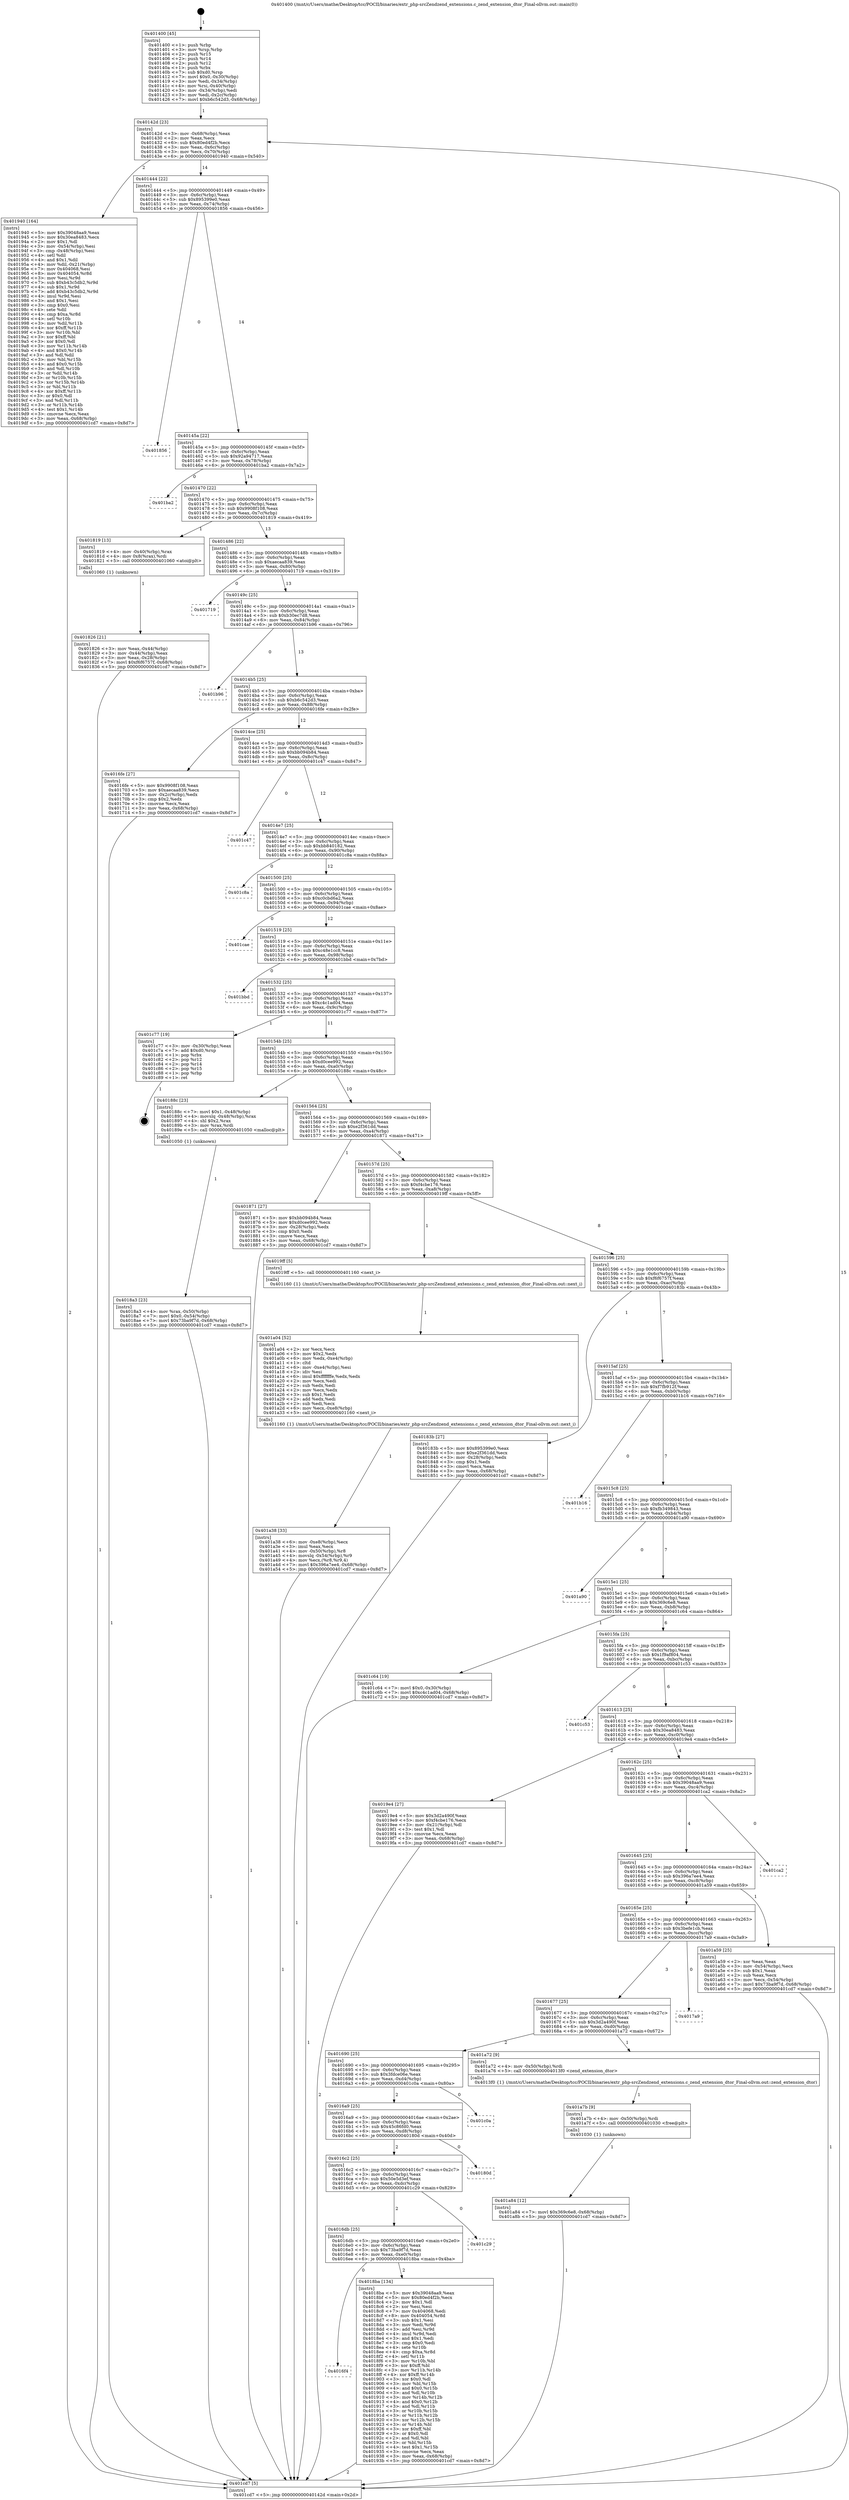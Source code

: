 digraph "0x401400" {
  label = "0x401400 (/mnt/c/Users/mathe/Desktop/tcc/POCII/binaries/extr_php-srcZendzend_extensions.c_zend_extension_dtor_Final-ollvm.out::main(0))"
  labelloc = "t"
  node[shape=record]

  Entry [label="",width=0.3,height=0.3,shape=circle,fillcolor=black,style=filled]
  "0x40142d" [label="{
     0x40142d [23]\l
     | [instrs]\l
     &nbsp;&nbsp;0x40142d \<+3\>: mov -0x68(%rbp),%eax\l
     &nbsp;&nbsp;0x401430 \<+2\>: mov %eax,%ecx\l
     &nbsp;&nbsp;0x401432 \<+6\>: sub $0x80ed4f2b,%ecx\l
     &nbsp;&nbsp;0x401438 \<+3\>: mov %eax,-0x6c(%rbp)\l
     &nbsp;&nbsp;0x40143b \<+3\>: mov %ecx,-0x70(%rbp)\l
     &nbsp;&nbsp;0x40143e \<+6\>: je 0000000000401940 \<main+0x540\>\l
  }"]
  "0x401940" [label="{
     0x401940 [164]\l
     | [instrs]\l
     &nbsp;&nbsp;0x401940 \<+5\>: mov $0x39048aa9,%eax\l
     &nbsp;&nbsp;0x401945 \<+5\>: mov $0x30ea8483,%ecx\l
     &nbsp;&nbsp;0x40194a \<+2\>: mov $0x1,%dl\l
     &nbsp;&nbsp;0x40194c \<+3\>: mov -0x54(%rbp),%esi\l
     &nbsp;&nbsp;0x40194f \<+3\>: cmp -0x48(%rbp),%esi\l
     &nbsp;&nbsp;0x401952 \<+4\>: setl %dil\l
     &nbsp;&nbsp;0x401956 \<+4\>: and $0x1,%dil\l
     &nbsp;&nbsp;0x40195a \<+4\>: mov %dil,-0x21(%rbp)\l
     &nbsp;&nbsp;0x40195e \<+7\>: mov 0x404068,%esi\l
     &nbsp;&nbsp;0x401965 \<+8\>: mov 0x404054,%r8d\l
     &nbsp;&nbsp;0x40196d \<+3\>: mov %esi,%r9d\l
     &nbsp;&nbsp;0x401970 \<+7\>: sub $0xb43c5db2,%r9d\l
     &nbsp;&nbsp;0x401977 \<+4\>: sub $0x1,%r9d\l
     &nbsp;&nbsp;0x40197b \<+7\>: add $0xb43c5db2,%r9d\l
     &nbsp;&nbsp;0x401982 \<+4\>: imul %r9d,%esi\l
     &nbsp;&nbsp;0x401986 \<+3\>: and $0x1,%esi\l
     &nbsp;&nbsp;0x401989 \<+3\>: cmp $0x0,%esi\l
     &nbsp;&nbsp;0x40198c \<+4\>: sete %dil\l
     &nbsp;&nbsp;0x401990 \<+4\>: cmp $0xa,%r8d\l
     &nbsp;&nbsp;0x401994 \<+4\>: setl %r10b\l
     &nbsp;&nbsp;0x401998 \<+3\>: mov %dil,%r11b\l
     &nbsp;&nbsp;0x40199b \<+4\>: xor $0xff,%r11b\l
     &nbsp;&nbsp;0x40199f \<+3\>: mov %r10b,%bl\l
     &nbsp;&nbsp;0x4019a2 \<+3\>: xor $0xff,%bl\l
     &nbsp;&nbsp;0x4019a5 \<+3\>: xor $0x0,%dl\l
     &nbsp;&nbsp;0x4019a8 \<+3\>: mov %r11b,%r14b\l
     &nbsp;&nbsp;0x4019ab \<+4\>: and $0x0,%r14b\l
     &nbsp;&nbsp;0x4019af \<+3\>: and %dl,%dil\l
     &nbsp;&nbsp;0x4019b2 \<+3\>: mov %bl,%r15b\l
     &nbsp;&nbsp;0x4019b5 \<+4\>: and $0x0,%r15b\l
     &nbsp;&nbsp;0x4019b9 \<+3\>: and %dl,%r10b\l
     &nbsp;&nbsp;0x4019bc \<+3\>: or %dil,%r14b\l
     &nbsp;&nbsp;0x4019bf \<+3\>: or %r10b,%r15b\l
     &nbsp;&nbsp;0x4019c2 \<+3\>: xor %r15b,%r14b\l
     &nbsp;&nbsp;0x4019c5 \<+3\>: or %bl,%r11b\l
     &nbsp;&nbsp;0x4019c8 \<+4\>: xor $0xff,%r11b\l
     &nbsp;&nbsp;0x4019cc \<+3\>: or $0x0,%dl\l
     &nbsp;&nbsp;0x4019cf \<+3\>: and %dl,%r11b\l
     &nbsp;&nbsp;0x4019d2 \<+3\>: or %r11b,%r14b\l
     &nbsp;&nbsp;0x4019d5 \<+4\>: test $0x1,%r14b\l
     &nbsp;&nbsp;0x4019d9 \<+3\>: cmovne %ecx,%eax\l
     &nbsp;&nbsp;0x4019dc \<+3\>: mov %eax,-0x68(%rbp)\l
     &nbsp;&nbsp;0x4019df \<+5\>: jmp 0000000000401cd7 \<main+0x8d7\>\l
  }"]
  "0x401444" [label="{
     0x401444 [22]\l
     | [instrs]\l
     &nbsp;&nbsp;0x401444 \<+5\>: jmp 0000000000401449 \<main+0x49\>\l
     &nbsp;&nbsp;0x401449 \<+3\>: mov -0x6c(%rbp),%eax\l
     &nbsp;&nbsp;0x40144c \<+5\>: sub $0x895399e0,%eax\l
     &nbsp;&nbsp;0x401451 \<+3\>: mov %eax,-0x74(%rbp)\l
     &nbsp;&nbsp;0x401454 \<+6\>: je 0000000000401856 \<main+0x456\>\l
  }"]
  Exit [label="",width=0.3,height=0.3,shape=circle,fillcolor=black,style=filled,peripheries=2]
  "0x401856" [label="{
     0x401856\l
  }", style=dashed]
  "0x40145a" [label="{
     0x40145a [22]\l
     | [instrs]\l
     &nbsp;&nbsp;0x40145a \<+5\>: jmp 000000000040145f \<main+0x5f\>\l
     &nbsp;&nbsp;0x40145f \<+3\>: mov -0x6c(%rbp),%eax\l
     &nbsp;&nbsp;0x401462 \<+5\>: sub $0x92a94717,%eax\l
     &nbsp;&nbsp;0x401467 \<+3\>: mov %eax,-0x78(%rbp)\l
     &nbsp;&nbsp;0x40146a \<+6\>: je 0000000000401ba2 \<main+0x7a2\>\l
  }"]
  "0x401a84" [label="{
     0x401a84 [12]\l
     | [instrs]\l
     &nbsp;&nbsp;0x401a84 \<+7\>: movl $0x369c6e8,-0x68(%rbp)\l
     &nbsp;&nbsp;0x401a8b \<+5\>: jmp 0000000000401cd7 \<main+0x8d7\>\l
  }"]
  "0x401ba2" [label="{
     0x401ba2\l
  }", style=dashed]
  "0x401470" [label="{
     0x401470 [22]\l
     | [instrs]\l
     &nbsp;&nbsp;0x401470 \<+5\>: jmp 0000000000401475 \<main+0x75\>\l
     &nbsp;&nbsp;0x401475 \<+3\>: mov -0x6c(%rbp),%eax\l
     &nbsp;&nbsp;0x401478 \<+5\>: sub $0x9908f108,%eax\l
     &nbsp;&nbsp;0x40147d \<+3\>: mov %eax,-0x7c(%rbp)\l
     &nbsp;&nbsp;0x401480 \<+6\>: je 0000000000401819 \<main+0x419\>\l
  }"]
  "0x401a7b" [label="{
     0x401a7b [9]\l
     | [instrs]\l
     &nbsp;&nbsp;0x401a7b \<+4\>: mov -0x50(%rbp),%rdi\l
     &nbsp;&nbsp;0x401a7f \<+5\>: call 0000000000401030 \<free@plt\>\l
     | [calls]\l
     &nbsp;&nbsp;0x401030 \{1\} (unknown)\l
  }"]
  "0x401819" [label="{
     0x401819 [13]\l
     | [instrs]\l
     &nbsp;&nbsp;0x401819 \<+4\>: mov -0x40(%rbp),%rax\l
     &nbsp;&nbsp;0x40181d \<+4\>: mov 0x8(%rax),%rdi\l
     &nbsp;&nbsp;0x401821 \<+5\>: call 0000000000401060 \<atoi@plt\>\l
     | [calls]\l
     &nbsp;&nbsp;0x401060 \{1\} (unknown)\l
  }"]
  "0x401486" [label="{
     0x401486 [22]\l
     | [instrs]\l
     &nbsp;&nbsp;0x401486 \<+5\>: jmp 000000000040148b \<main+0x8b\>\l
     &nbsp;&nbsp;0x40148b \<+3\>: mov -0x6c(%rbp),%eax\l
     &nbsp;&nbsp;0x40148e \<+5\>: sub $0xaecaa839,%eax\l
     &nbsp;&nbsp;0x401493 \<+3\>: mov %eax,-0x80(%rbp)\l
     &nbsp;&nbsp;0x401496 \<+6\>: je 0000000000401719 \<main+0x319\>\l
  }"]
  "0x401a38" [label="{
     0x401a38 [33]\l
     | [instrs]\l
     &nbsp;&nbsp;0x401a38 \<+6\>: mov -0xe8(%rbp),%ecx\l
     &nbsp;&nbsp;0x401a3e \<+3\>: imul %eax,%ecx\l
     &nbsp;&nbsp;0x401a41 \<+4\>: mov -0x50(%rbp),%r8\l
     &nbsp;&nbsp;0x401a45 \<+4\>: movslq -0x54(%rbp),%r9\l
     &nbsp;&nbsp;0x401a49 \<+4\>: mov %ecx,(%r8,%r9,4)\l
     &nbsp;&nbsp;0x401a4d \<+7\>: movl $0x396a7ee4,-0x68(%rbp)\l
     &nbsp;&nbsp;0x401a54 \<+5\>: jmp 0000000000401cd7 \<main+0x8d7\>\l
  }"]
  "0x401719" [label="{
     0x401719\l
  }", style=dashed]
  "0x40149c" [label="{
     0x40149c [25]\l
     | [instrs]\l
     &nbsp;&nbsp;0x40149c \<+5\>: jmp 00000000004014a1 \<main+0xa1\>\l
     &nbsp;&nbsp;0x4014a1 \<+3\>: mov -0x6c(%rbp),%eax\l
     &nbsp;&nbsp;0x4014a4 \<+5\>: sub $0xb30ec7d8,%eax\l
     &nbsp;&nbsp;0x4014a9 \<+6\>: mov %eax,-0x84(%rbp)\l
     &nbsp;&nbsp;0x4014af \<+6\>: je 0000000000401b96 \<main+0x796\>\l
  }"]
  "0x401a04" [label="{
     0x401a04 [52]\l
     | [instrs]\l
     &nbsp;&nbsp;0x401a04 \<+2\>: xor %ecx,%ecx\l
     &nbsp;&nbsp;0x401a06 \<+5\>: mov $0x2,%edx\l
     &nbsp;&nbsp;0x401a0b \<+6\>: mov %edx,-0xe4(%rbp)\l
     &nbsp;&nbsp;0x401a11 \<+1\>: cltd\l
     &nbsp;&nbsp;0x401a12 \<+6\>: mov -0xe4(%rbp),%esi\l
     &nbsp;&nbsp;0x401a18 \<+2\>: idiv %esi\l
     &nbsp;&nbsp;0x401a1a \<+6\>: imul $0xfffffffe,%edx,%edx\l
     &nbsp;&nbsp;0x401a20 \<+2\>: mov %ecx,%edi\l
     &nbsp;&nbsp;0x401a22 \<+2\>: sub %edx,%edi\l
     &nbsp;&nbsp;0x401a24 \<+2\>: mov %ecx,%edx\l
     &nbsp;&nbsp;0x401a26 \<+3\>: sub $0x1,%edx\l
     &nbsp;&nbsp;0x401a29 \<+2\>: add %edx,%edi\l
     &nbsp;&nbsp;0x401a2b \<+2\>: sub %edi,%ecx\l
     &nbsp;&nbsp;0x401a2d \<+6\>: mov %ecx,-0xe8(%rbp)\l
     &nbsp;&nbsp;0x401a33 \<+5\>: call 0000000000401160 \<next_i\>\l
     | [calls]\l
     &nbsp;&nbsp;0x401160 \{1\} (/mnt/c/Users/mathe/Desktop/tcc/POCII/binaries/extr_php-srcZendzend_extensions.c_zend_extension_dtor_Final-ollvm.out::next_i)\l
  }"]
  "0x401b96" [label="{
     0x401b96\l
  }", style=dashed]
  "0x4014b5" [label="{
     0x4014b5 [25]\l
     | [instrs]\l
     &nbsp;&nbsp;0x4014b5 \<+5\>: jmp 00000000004014ba \<main+0xba\>\l
     &nbsp;&nbsp;0x4014ba \<+3\>: mov -0x6c(%rbp),%eax\l
     &nbsp;&nbsp;0x4014bd \<+5\>: sub $0xb6c542d3,%eax\l
     &nbsp;&nbsp;0x4014c2 \<+6\>: mov %eax,-0x88(%rbp)\l
     &nbsp;&nbsp;0x4014c8 \<+6\>: je 00000000004016fe \<main+0x2fe\>\l
  }"]
  "0x4016f4" [label="{
     0x4016f4\l
  }", style=dashed]
  "0x4016fe" [label="{
     0x4016fe [27]\l
     | [instrs]\l
     &nbsp;&nbsp;0x4016fe \<+5\>: mov $0x9908f108,%eax\l
     &nbsp;&nbsp;0x401703 \<+5\>: mov $0xaecaa839,%ecx\l
     &nbsp;&nbsp;0x401708 \<+3\>: mov -0x2c(%rbp),%edx\l
     &nbsp;&nbsp;0x40170b \<+3\>: cmp $0x2,%edx\l
     &nbsp;&nbsp;0x40170e \<+3\>: cmovne %ecx,%eax\l
     &nbsp;&nbsp;0x401711 \<+3\>: mov %eax,-0x68(%rbp)\l
     &nbsp;&nbsp;0x401714 \<+5\>: jmp 0000000000401cd7 \<main+0x8d7\>\l
  }"]
  "0x4014ce" [label="{
     0x4014ce [25]\l
     | [instrs]\l
     &nbsp;&nbsp;0x4014ce \<+5\>: jmp 00000000004014d3 \<main+0xd3\>\l
     &nbsp;&nbsp;0x4014d3 \<+3\>: mov -0x6c(%rbp),%eax\l
     &nbsp;&nbsp;0x4014d6 \<+5\>: sub $0xbb094b84,%eax\l
     &nbsp;&nbsp;0x4014db \<+6\>: mov %eax,-0x8c(%rbp)\l
     &nbsp;&nbsp;0x4014e1 \<+6\>: je 0000000000401c47 \<main+0x847\>\l
  }"]
  "0x401cd7" [label="{
     0x401cd7 [5]\l
     | [instrs]\l
     &nbsp;&nbsp;0x401cd7 \<+5\>: jmp 000000000040142d \<main+0x2d\>\l
  }"]
  "0x401400" [label="{
     0x401400 [45]\l
     | [instrs]\l
     &nbsp;&nbsp;0x401400 \<+1\>: push %rbp\l
     &nbsp;&nbsp;0x401401 \<+3\>: mov %rsp,%rbp\l
     &nbsp;&nbsp;0x401404 \<+2\>: push %r15\l
     &nbsp;&nbsp;0x401406 \<+2\>: push %r14\l
     &nbsp;&nbsp;0x401408 \<+2\>: push %r12\l
     &nbsp;&nbsp;0x40140a \<+1\>: push %rbx\l
     &nbsp;&nbsp;0x40140b \<+7\>: sub $0xd0,%rsp\l
     &nbsp;&nbsp;0x401412 \<+7\>: movl $0x0,-0x30(%rbp)\l
     &nbsp;&nbsp;0x401419 \<+3\>: mov %edi,-0x34(%rbp)\l
     &nbsp;&nbsp;0x40141c \<+4\>: mov %rsi,-0x40(%rbp)\l
     &nbsp;&nbsp;0x401420 \<+3\>: mov -0x34(%rbp),%edi\l
     &nbsp;&nbsp;0x401423 \<+3\>: mov %edi,-0x2c(%rbp)\l
     &nbsp;&nbsp;0x401426 \<+7\>: movl $0xb6c542d3,-0x68(%rbp)\l
  }"]
  "0x401826" [label="{
     0x401826 [21]\l
     | [instrs]\l
     &nbsp;&nbsp;0x401826 \<+3\>: mov %eax,-0x44(%rbp)\l
     &nbsp;&nbsp;0x401829 \<+3\>: mov -0x44(%rbp),%eax\l
     &nbsp;&nbsp;0x40182c \<+3\>: mov %eax,-0x28(%rbp)\l
     &nbsp;&nbsp;0x40182f \<+7\>: movl $0xf6f6757f,-0x68(%rbp)\l
     &nbsp;&nbsp;0x401836 \<+5\>: jmp 0000000000401cd7 \<main+0x8d7\>\l
  }"]
  "0x4018ba" [label="{
     0x4018ba [134]\l
     | [instrs]\l
     &nbsp;&nbsp;0x4018ba \<+5\>: mov $0x39048aa9,%eax\l
     &nbsp;&nbsp;0x4018bf \<+5\>: mov $0x80ed4f2b,%ecx\l
     &nbsp;&nbsp;0x4018c4 \<+2\>: mov $0x1,%dl\l
     &nbsp;&nbsp;0x4018c6 \<+2\>: xor %esi,%esi\l
     &nbsp;&nbsp;0x4018c8 \<+7\>: mov 0x404068,%edi\l
     &nbsp;&nbsp;0x4018cf \<+8\>: mov 0x404054,%r8d\l
     &nbsp;&nbsp;0x4018d7 \<+3\>: sub $0x1,%esi\l
     &nbsp;&nbsp;0x4018da \<+3\>: mov %edi,%r9d\l
     &nbsp;&nbsp;0x4018dd \<+3\>: add %esi,%r9d\l
     &nbsp;&nbsp;0x4018e0 \<+4\>: imul %r9d,%edi\l
     &nbsp;&nbsp;0x4018e4 \<+3\>: and $0x1,%edi\l
     &nbsp;&nbsp;0x4018e7 \<+3\>: cmp $0x0,%edi\l
     &nbsp;&nbsp;0x4018ea \<+4\>: sete %r10b\l
     &nbsp;&nbsp;0x4018ee \<+4\>: cmp $0xa,%r8d\l
     &nbsp;&nbsp;0x4018f2 \<+4\>: setl %r11b\l
     &nbsp;&nbsp;0x4018f6 \<+3\>: mov %r10b,%bl\l
     &nbsp;&nbsp;0x4018f9 \<+3\>: xor $0xff,%bl\l
     &nbsp;&nbsp;0x4018fc \<+3\>: mov %r11b,%r14b\l
     &nbsp;&nbsp;0x4018ff \<+4\>: xor $0xff,%r14b\l
     &nbsp;&nbsp;0x401903 \<+3\>: xor $0x0,%dl\l
     &nbsp;&nbsp;0x401906 \<+3\>: mov %bl,%r15b\l
     &nbsp;&nbsp;0x401909 \<+4\>: and $0x0,%r15b\l
     &nbsp;&nbsp;0x40190d \<+3\>: and %dl,%r10b\l
     &nbsp;&nbsp;0x401910 \<+3\>: mov %r14b,%r12b\l
     &nbsp;&nbsp;0x401913 \<+4\>: and $0x0,%r12b\l
     &nbsp;&nbsp;0x401917 \<+3\>: and %dl,%r11b\l
     &nbsp;&nbsp;0x40191a \<+3\>: or %r10b,%r15b\l
     &nbsp;&nbsp;0x40191d \<+3\>: or %r11b,%r12b\l
     &nbsp;&nbsp;0x401920 \<+3\>: xor %r12b,%r15b\l
     &nbsp;&nbsp;0x401923 \<+3\>: or %r14b,%bl\l
     &nbsp;&nbsp;0x401926 \<+3\>: xor $0xff,%bl\l
     &nbsp;&nbsp;0x401929 \<+3\>: or $0x0,%dl\l
     &nbsp;&nbsp;0x40192c \<+2\>: and %dl,%bl\l
     &nbsp;&nbsp;0x40192e \<+3\>: or %bl,%r15b\l
     &nbsp;&nbsp;0x401931 \<+4\>: test $0x1,%r15b\l
     &nbsp;&nbsp;0x401935 \<+3\>: cmovne %ecx,%eax\l
     &nbsp;&nbsp;0x401938 \<+3\>: mov %eax,-0x68(%rbp)\l
     &nbsp;&nbsp;0x40193b \<+5\>: jmp 0000000000401cd7 \<main+0x8d7\>\l
  }"]
  "0x401c47" [label="{
     0x401c47\l
  }", style=dashed]
  "0x4014e7" [label="{
     0x4014e7 [25]\l
     | [instrs]\l
     &nbsp;&nbsp;0x4014e7 \<+5\>: jmp 00000000004014ec \<main+0xec\>\l
     &nbsp;&nbsp;0x4014ec \<+3\>: mov -0x6c(%rbp),%eax\l
     &nbsp;&nbsp;0x4014ef \<+5\>: sub $0xbb840182,%eax\l
     &nbsp;&nbsp;0x4014f4 \<+6\>: mov %eax,-0x90(%rbp)\l
     &nbsp;&nbsp;0x4014fa \<+6\>: je 0000000000401c8a \<main+0x88a\>\l
  }"]
  "0x4016db" [label="{
     0x4016db [25]\l
     | [instrs]\l
     &nbsp;&nbsp;0x4016db \<+5\>: jmp 00000000004016e0 \<main+0x2e0\>\l
     &nbsp;&nbsp;0x4016e0 \<+3\>: mov -0x6c(%rbp),%eax\l
     &nbsp;&nbsp;0x4016e3 \<+5\>: sub $0x73ba9f7d,%eax\l
     &nbsp;&nbsp;0x4016e8 \<+6\>: mov %eax,-0xe0(%rbp)\l
     &nbsp;&nbsp;0x4016ee \<+6\>: je 00000000004018ba \<main+0x4ba\>\l
  }"]
  "0x401c8a" [label="{
     0x401c8a\l
  }", style=dashed]
  "0x401500" [label="{
     0x401500 [25]\l
     | [instrs]\l
     &nbsp;&nbsp;0x401500 \<+5\>: jmp 0000000000401505 \<main+0x105\>\l
     &nbsp;&nbsp;0x401505 \<+3\>: mov -0x6c(%rbp),%eax\l
     &nbsp;&nbsp;0x401508 \<+5\>: sub $0xc0cbd6a2,%eax\l
     &nbsp;&nbsp;0x40150d \<+6\>: mov %eax,-0x94(%rbp)\l
     &nbsp;&nbsp;0x401513 \<+6\>: je 0000000000401cae \<main+0x8ae\>\l
  }"]
  "0x401c29" [label="{
     0x401c29\l
  }", style=dashed]
  "0x401cae" [label="{
     0x401cae\l
  }", style=dashed]
  "0x401519" [label="{
     0x401519 [25]\l
     | [instrs]\l
     &nbsp;&nbsp;0x401519 \<+5\>: jmp 000000000040151e \<main+0x11e\>\l
     &nbsp;&nbsp;0x40151e \<+3\>: mov -0x6c(%rbp),%eax\l
     &nbsp;&nbsp;0x401521 \<+5\>: sub $0xc48e1cc8,%eax\l
     &nbsp;&nbsp;0x401526 \<+6\>: mov %eax,-0x98(%rbp)\l
     &nbsp;&nbsp;0x40152c \<+6\>: je 0000000000401bbd \<main+0x7bd\>\l
  }"]
  "0x4016c2" [label="{
     0x4016c2 [25]\l
     | [instrs]\l
     &nbsp;&nbsp;0x4016c2 \<+5\>: jmp 00000000004016c7 \<main+0x2c7\>\l
     &nbsp;&nbsp;0x4016c7 \<+3\>: mov -0x6c(%rbp),%eax\l
     &nbsp;&nbsp;0x4016ca \<+5\>: sub $0x50e5d3ef,%eax\l
     &nbsp;&nbsp;0x4016cf \<+6\>: mov %eax,-0xdc(%rbp)\l
     &nbsp;&nbsp;0x4016d5 \<+6\>: je 0000000000401c29 \<main+0x829\>\l
  }"]
  "0x401bbd" [label="{
     0x401bbd\l
  }", style=dashed]
  "0x401532" [label="{
     0x401532 [25]\l
     | [instrs]\l
     &nbsp;&nbsp;0x401532 \<+5\>: jmp 0000000000401537 \<main+0x137\>\l
     &nbsp;&nbsp;0x401537 \<+3\>: mov -0x6c(%rbp),%eax\l
     &nbsp;&nbsp;0x40153a \<+5\>: sub $0xc4c1ad04,%eax\l
     &nbsp;&nbsp;0x40153f \<+6\>: mov %eax,-0x9c(%rbp)\l
     &nbsp;&nbsp;0x401545 \<+6\>: je 0000000000401c77 \<main+0x877\>\l
  }"]
  "0x40180d" [label="{
     0x40180d\l
  }", style=dashed]
  "0x401c77" [label="{
     0x401c77 [19]\l
     | [instrs]\l
     &nbsp;&nbsp;0x401c77 \<+3\>: mov -0x30(%rbp),%eax\l
     &nbsp;&nbsp;0x401c7a \<+7\>: add $0xd0,%rsp\l
     &nbsp;&nbsp;0x401c81 \<+1\>: pop %rbx\l
     &nbsp;&nbsp;0x401c82 \<+2\>: pop %r12\l
     &nbsp;&nbsp;0x401c84 \<+2\>: pop %r14\l
     &nbsp;&nbsp;0x401c86 \<+2\>: pop %r15\l
     &nbsp;&nbsp;0x401c88 \<+1\>: pop %rbp\l
     &nbsp;&nbsp;0x401c89 \<+1\>: ret\l
  }"]
  "0x40154b" [label="{
     0x40154b [25]\l
     | [instrs]\l
     &nbsp;&nbsp;0x40154b \<+5\>: jmp 0000000000401550 \<main+0x150\>\l
     &nbsp;&nbsp;0x401550 \<+3\>: mov -0x6c(%rbp),%eax\l
     &nbsp;&nbsp;0x401553 \<+5\>: sub $0xd0cee992,%eax\l
     &nbsp;&nbsp;0x401558 \<+6\>: mov %eax,-0xa0(%rbp)\l
     &nbsp;&nbsp;0x40155e \<+6\>: je 000000000040188c \<main+0x48c\>\l
  }"]
  "0x4016a9" [label="{
     0x4016a9 [25]\l
     | [instrs]\l
     &nbsp;&nbsp;0x4016a9 \<+5\>: jmp 00000000004016ae \<main+0x2ae\>\l
     &nbsp;&nbsp;0x4016ae \<+3\>: mov -0x6c(%rbp),%eax\l
     &nbsp;&nbsp;0x4016b1 \<+5\>: sub $0x45c86fd0,%eax\l
     &nbsp;&nbsp;0x4016b6 \<+6\>: mov %eax,-0xd8(%rbp)\l
     &nbsp;&nbsp;0x4016bc \<+6\>: je 000000000040180d \<main+0x40d\>\l
  }"]
  "0x40188c" [label="{
     0x40188c [23]\l
     | [instrs]\l
     &nbsp;&nbsp;0x40188c \<+7\>: movl $0x1,-0x48(%rbp)\l
     &nbsp;&nbsp;0x401893 \<+4\>: movslq -0x48(%rbp),%rax\l
     &nbsp;&nbsp;0x401897 \<+4\>: shl $0x2,%rax\l
     &nbsp;&nbsp;0x40189b \<+3\>: mov %rax,%rdi\l
     &nbsp;&nbsp;0x40189e \<+5\>: call 0000000000401050 \<malloc@plt\>\l
     | [calls]\l
     &nbsp;&nbsp;0x401050 \{1\} (unknown)\l
  }"]
  "0x401564" [label="{
     0x401564 [25]\l
     | [instrs]\l
     &nbsp;&nbsp;0x401564 \<+5\>: jmp 0000000000401569 \<main+0x169\>\l
     &nbsp;&nbsp;0x401569 \<+3\>: mov -0x6c(%rbp),%eax\l
     &nbsp;&nbsp;0x40156c \<+5\>: sub $0xe2f361dd,%eax\l
     &nbsp;&nbsp;0x401571 \<+6\>: mov %eax,-0xa4(%rbp)\l
     &nbsp;&nbsp;0x401577 \<+6\>: je 0000000000401871 \<main+0x471\>\l
  }"]
  "0x401c0a" [label="{
     0x401c0a\l
  }", style=dashed]
  "0x401871" [label="{
     0x401871 [27]\l
     | [instrs]\l
     &nbsp;&nbsp;0x401871 \<+5\>: mov $0xbb094b84,%eax\l
     &nbsp;&nbsp;0x401876 \<+5\>: mov $0xd0cee992,%ecx\l
     &nbsp;&nbsp;0x40187b \<+3\>: mov -0x28(%rbp),%edx\l
     &nbsp;&nbsp;0x40187e \<+3\>: cmp $0x0,%edx\l
     &nbsp;&nbsp;0x401881 \<+3\>: cmove %ecx,%eax\l
     &nbsp;&nbsp;0x401884 \<+3\>: mov %eax,-0x68(%rbp)\l
     &nbsp;&nbsp;0x401887 \<+5\>: jmp 0000000000401cd7 \<main+0x8d7\>\l
  }"]
  "0x40157d" [label="{
     0x40157d [25]\l
     | [instrs]\l
     &nbsp;&nbsp;0x40157d \<+5\>: jmp 0000000000401582 \<main+0x182\>\l
     &nbsp;&nbsp;0x401582 \<+3\>: mov -0x6c(%rbp),%eax\l
     &nbsp;&nbsp;0x401585 \<+5\>: sub $0xf4cbe176,%eax\l
     &nbsp;&nbsp;0x40158a \<+6\>: mov %eax,-0xa8(%rbp)\l
     &nbsp;&nbsp;0x401590 \<+6\>: je 00000000004019ff \<main+0x5ff\>\l
  }"]
  "0x401690" [label="{
     0x401690 [25]\l
     | [instrs]\l
     &nbsp;&nbsp;0x401690 \<+5\>: jmp 0000000000401695 \<main+0x295\>\l
     &nbsp;&nbsp;0x401695 \<+3\>: mov -0x6c(%rbp),%eax\l
     &nbsp;&nbsp;0x401698 \<+5\>: sub $0x3fdce06e,%eax\l
     &nbsp;&nbsp;0x40169d \<+6\>: mov %eax,-0xd4(%rbp)\l
     &nbsp;&nbsp;0x4016a3 \<+6\>: je 0000000000401c0a \<main+0x80a\>\l
  }"]
  "0x4019ff" [label="{
     0x4019ff [5]\l
     | [instrs]\l
     &nbsp;&nbsp;0x4019ff \<+5\>: call 0000000000401160 \<next_i\>\l
     | [calls]\l
     &nbsp;&nbsp;0x401160 \{1\} (/mnt/c/Users/mathe/Desktop/tcc/POCII/binaries/extr_php-srcZendzend_extensions.c_zend_extension_dtor_Final-ollvm.out::next_i)\l
  }"]
  "0x401596" [label="{
     0x401596 [25]\l
     | [instrs]\l
     &nbsp;&nbsp;0x401596 \<+5\>: jmp 000000000040159b \<main+0x19b\>\l
     &nbsp;&nbsp;0x40159b \<+3\>: mov -0x6c(%rbp),%eax\l
     &nbsp;&nbsp;0x40159e \<+5\>: sub $0xf6f6757f,%eax\l
     &nbsp;&nbsp;0x4015a3 \<+6\>: mov %eax,-0xac(%rbp)\l
     &nbsp;&nbsp;0x4015a9 \<+6\>: je 000000000040183b \<main+0x43b\>\l
  }"]
  "0x401a72" [label="{
     0x401a72 [9]\l
     | [instrs]\l
     &nbsp;&nbsp;0x401a72 \<+4\>: mov -0x50(%rbp),%rdi\l
     &nbsp;&nbsp;0x401a76 \<+5\>: call 00000000004013f0 \<zend_extension_dtor\>\l
     | [calls]\l
     &nbsp;&nbsp;0x4013f0 \{1\} (/mnt/c/Users/mathe/Desktop/tcc/POCII/binaries/extr_php-srcZendzend_extensions.c_zend_extension_dtor_Final-ollvm.out::zend_extension_dtor)\l
  }"]
  "0x40183b" [label="{
     0x40183b [27]\l
     | [instrs]\l
     &nbsp;&nbsp;0x40183b \<+5\>: mov $0x895399e0,%eax\l
     &nbsp;&nbsp;0x401840 \<+5\>: mov $0xe2f361dd,%ecx\l
     &nbsp;&nbsp;0x401845 \<+3\>: mov -0x28(%rbp),%edx\l
     &nbsp;&nbsp;0x401848 \<+3\>: cmp $0x1,%edx\l
     &nbsp;&nbsp;0x40184b \<+3\>: cmovl %ecx,%eax\l
     &nbsp;&nbsp;0x40184e \<+3\>: mov %eax,-0x68(%rbp)\l
     &nbsp;&nbsp;0x401851 \<+5\>: jmp 0000000000401cd7 \<main+0x8d7\>\l
  }"]
  "0x4015af" [label="{
     0x4015af [25]\l
     | [instrs]\l
     &nbsp;&nbsp;0x4015af \<+5\>: jmp 00000000004015b4 \<main+0x1b4\>\l
     &nbsp;&nbsp;0x4015b4 \<+3\>: mov -0x6c(%rbp),%eax\l
     &nbsp;&nbsp;0x4015b7 \<+5\>: sub $0xf7fb912f,%eax\l
     &nbsp;&nbsp;0x4015bc \<+6\>: mov %eax,-0xb0(%rbp)\l
     &nbsp;&nbsp;0x4015c2 \<+6\>: je 0000000000401b16 \<main+0x716\>\l
  }"]
  "0x4018a3" [label="{
     0x4018a3 [23]\l
     | [instrs]\l
     &nbsp;&nbsp;0x4018a3 \<+4\>: mov %rax,-0x50(%rbp)\l
     &nbsp;&nbsp;0x4018a7 \<+7\>: movl $0x0,-0x54(%rbp)\l
     &nbsp;&nbsp;0x4018ae \<+7\>: movl $0x73ba9f7d,-0x68(%rbp)\l
     &nbsp;&nbsp;0x4018b5 \<+5\>: jmp 0000000000401cd7 \<main+0x8d7\>\l
  }"]
  "0x401677" [label="{
     0x401677 [25]\l
     | [instrs]\l
     &nbsp;&nbsp;0x401677 \<+5\>: jmp 000000000040167c \<main+0x27c\>\l
     &nbsp;&nbsp;0x40167c \<+3\>: mov -0x6c(%rbp),%eax\l
     &nbsp;&nbsp;0x40167f \<+5\>: sub $0x3d2a490f,%eax\l
     &nbsp;&nbsp;0x401684 \<+6\>: mov %eax,-0xd0(%rbp)\l
     &nbsp;&nbsp;0x40168a \<+6\>: je 0000000000401a72 \<main+0x672\>\l
  }"]
  "0x401b16" [label="{
     0x401b16\l
  }", style=dashed]
  "0x4015c8" [label="{
     0x4015c8 [25]\l
     | [instrs]\l
     &nbsp;&nbsp;0x4015c8 \<+5\>: jmp 00000000004015cd \<main+0x1cd\>\l
     &nbsp;&nbsp;0x4015cd \<+3\>: mov -0x6c(%rbp),%eax\l
     &nbsp;&nbsp;0x4015d0 \<+5\>: sub $0xfb349843,%eax\l
     &nbsp;&nbsp;0x4015d5 \<+6\>: mov %eax,-0xb4(%rbp)\l
     &nbsp;&nbsp;0x4015db \<+6\>: je 0000000000401a90 \<main+0x690\>\l
  }"]
  "0x4017a9" [label="{
     0x4017a9\l
  }", style=dashed]
  "0x401a90" [label="{
     0x401a90\l
  }", style=dashed]
  "0x4015e1" [label="{
     0x4015e1 [25]\l
     | [instrs]\l
     &nbsp;&nbsp;0x4015e1 \<+5\>: jmp 00000000004015e6 \<main+0x1e6\>\l
     &nbsp;&nbsp;0x4015e6 \<+3\>: mov -0x6c(%rbp),%eax\l
     &nbsp;&nbsp;0x4015e9 \<+5\>: sub $0x369c6e8,%eax\l
     &nbsp;&nbsp;0x4015ee \<+6\>: mov %eax,-0xb8(%rbp)\l
     &nbsp;&nbsp;0x4015f4 \<+6\>: je 0000000000401c64 \<main+0x864\>\l
  }"]
  "0x40165e" [label="{
     0x40165e [25]\l
     | [instrs]\l
     &nbsp;&nbsp;0x40165e \<+5\>: jmp 0000000000401663 \<main+0x263\>\l
     &nbsp;&nbsp;0x401663 \<+3\>: mov -0x6c(%rbp),%eax\l
     &nbsp;&nbsp;0x401666 \<+5\>: sub $0x3befe1cb,%eax\l
     &nbsp;&nbsp;0x40166b \<+6\>: mov %eax,-0xcc(%rbp)\l
     &nbsp;&nbsp;0x401671 \<+6\>: je 00000000004017a9 \<main+0x3a9\>\l
  }"]
  "0x401c64" [label="{
     0x401c64 [19]\l
     | [instrs]\l
     &nbsp;&nbsp;0x401c64 \<+7\>: movl $0x0,-0x30(%rbp)\l
     &nbsp;&nbsp;0x401c6b \<+7\>: movl $0xc4c1ad04,-0x68(%rbp)\l
     &nbsp;&nbsp;0x401c72 \<+5\>: jmp 0000000000401cd7 \<main+0x8d7\>\l
  }"]
  "0x4015fa" [label="{
     0x4015fa [25]\l
     | [instrs]\l
     &nbsp;&nbsp;0x4015fa \<+5\>: jmp 00000000004015ff \<main+0x1ff\>\l
     &nbsp;&nbsp;0x4015ff \<+3\>: mov -0x6c(%rbp),%eax\l
     &nbsp;&nbsp;0x401602 \<+5\>: sub $0x1f9af804,%eax\l
     &nbsp;&nbsp;0x401607 \<+6\>: mov %eax,-0xbc(%rbp)\l
     &nbsp;&nbsp;0x40160d \<+6\>: je 0000000000401c53 \<main+0x853\>\l
  }"]
  "0x401a59" [label="{
     0x401a59 [25]\l
     | [instrs]\l
     &nbsp;&nbsp;0x401a59 \<+2\>: xor %eax,%eax\l
     &nbsp;&nbsp;0x401a5b \<+3\>: mov -0x54(%rbp),%ecx\l
     &nbsp;&nbsp;0x401a5e \<+3\>: sub $0x1,%eax\l
     &nbsp;&nbsp;0x401a61 \<+2\>: sub %eax,%ecx\l
     &nbsp;&nbsp;0x401a63 \<+3\>: mov %ecx,-0x54(%rbp)\l
     &nbsp;&nbsp;0x401a66 \<+7\>: movl $0x73ba9f7d,-0x68(%rbp)\l
     &nbsp;&nbsp;0x401a6d \<+5\>: jmp 0000000000401cd7 \<main+0x8d7\>\l
  }"]
  "0x401c53" [label="{
     0x401c53\l
  }", style=dashed]
  "0x401613" [label="{
     0x401613 [25]\l
     | [instrs]\l
     &nbsp;&nbsp;0x401613 \<+5\>: jmp 0000000000401618 \<main+0x218\>\l
     &nbsp;&nbsp;0x401618 \<+3\>: mov -0x6c(%rbp),%eax\l
     &nbsp;&nbsp;0x40161b \<+5\>: sub $0x30ea8483,%eax\l
     &nbsp;&nbsp;0x401620 \<+6\>: mov %eax,-0xc0(%rbp)\l
     &nbsp;&nbsp;0x401626 \<+6\>: je 00000000004019e4 \<main+0x5e4\>\l
  }"]
  "0x401645" [label="{
     0x401645 [25]\l
     | [instrs]\l
     &nbsp;&nbsp;0x401645 \<+5\>: jmp 000000000040164a \<main+0x24a\>\l
     &nbsp;&nbsp;0x40164a \<+3\>: mov -0x6c(%rbp),%eax\l
     &nbsp;&nbsp;0x40164d \<+5\>: sub $0x396a7ee4,%eax\l
     &nbsp;&nbsp;0x401652 \<+6\>: mov %eax,-0xc8(%rbp)\l
     &nbsp;&nbsp;0x401658 \<+6\>: je 0000000000401a59 \<main+0x659\>\l
  }"]
  "0x4019e4" [label="{
     0x4019e4 [27]\l
     | [instrs]\l
     &nbsp;&nbsp;0x4019e4 \<+5\>: mov $0x3d2a490f,%eax\l
     &nbsp;&nbsp;0x4019e9 \<+5\>: mov $0xf4cbe176,%ecx\l
     &nbsp;&nbsp;0x4019ee \<+3\>: mov -0x21(%rbp),%dl\l
     &nbsp;&nbsp;0x4019f1 \<+3\>: test $0x1,%dl\l
     &nbsp;&nbsp;0x4019f4 \<+3\>: cmovne %ecx,%eax\l
     &nbsp;&nbsp;0x4019f7 \<+3\>: mov %eax,-0x68(%rbp)\l
     &nbsp;&nbsp;0x4019fa \<+5\>: jmp 0000000000401cd7 \<main+0x8d7\>\l
  }"]
  "0x40162c" [label="{
     0x40162c [25]\l
     | [instrs]\l
     &nbsp;&nbsp;0x40162c \<+5\>: jmp 0000000000401631 \<main+0x231\>\l
     &nbsp;&nbsp;0x401631 \<+3\>: mov -0x6c(%rbp),%eax\l
     &nbsp;&nbsp;0x401634 \<+5\>: sub $0x39048aa9,%eax\l
     &nbsp;&nbsp;0x401639 \<+6\>: mov %eax,-0xc4(%rbp)\l
     &nbsp;&nbsp;0x40163f \<+6\>: je 0000000000401ca2 \<main+0x8a2\>\l
  }"]
  "0x401ca2" [label="{
     0x401ca2\l
  }", style=dashed]
  Entry -> "0x401400" [label=" 1"]
  "0x40142d" -> "0x401940" [label=" 2"]
  "0x40142d" -> "0x401444" [label=" 14"]
  "0x401c77" -> Exit [label=" 1"]
  "0x401444" -> "0x401856" [label=" 0"]
  "0x401444" -> "0x40145a" [label=" 14"]
  "0x401c64" -> "0x401cd7" [label=" 1"]
  "0x40145a" -> "0x401ba2" [label=" 0"]
  "0x40145a" -> "0x401470" [label=" 14"]
  "0x401a84" -> "0x401cd7" [label=" 1"]
  "0x401470" -> "0x401819" [label=" 1"]
  "0x401470" -> "0x401486" [label=" 13"]
  "0x401a7b" -> "0x401a84" [label=" 1"]
  "0x401486" -> "0x401719" [label=" 0"]
  "0x401486" -> "0x40149c" [label=" 13"]
  "0x401a72" -> "0x401a7b" [label=" 1"]
  "0x40149c" -> "0x401b96" [label=" 0"]
  "0x40149c" -> "0x4014b5" [label=" 13"]
  "0x401a59" -> "0x401cd7" [label=" 1"]
  "0x4014b5" -> "0x4016fe" [label=" 1"]
  "0x4014b5" -> "0x4014ce" [label=" 12"]
  "0x4016fe" -> "0x401cd7" [label=" 1"]
  "0x401400" -> "0x40142d" [label=" 1"]
  "0x401cd7" -> "0x40142d" [label=" 15"]
  "0x401819" -> "0x401826" [label=" 1"]
  "0x401826" -> "0x401cd7" [label=" 1"]
  "0x401a38" -> "0x401cd7" [label=" 1"]
  "0x4014ce" -> "0x401c47" [label=" 0"]
  "0x4014ce" -> "0x4014e7" [label=" 12"]
  "0x401a04" -> "0x401a38" [label=" 1"]
  "0x4014e7" -> "0x401c8a" [label=" 0"]
  "0x4014e7" -> "0x401500" [label=" 12"]
  "0x4019e4" -> "0x401cd7" [label=" 2"]
  "0x401500" -> "0x401cae" [label=" 0"]
  "0x401500" -> "0x401519" [label=" 12"]
  "0x401940" -> "0x401cd7" [label=" 2"]
  "0x401519" -> "0x401bbd" [label=" 0"]
  "0x401519" -> "0x401532" [label=" 12"]
  "0x4016db" -> "0x4016f4" [label=" 0"]
  "0x401532" -> "0x401c77" [label=" 1"]
  "0x401532" -> "0x40154b" [label=" 11"]
  "0x4016db" -> "0x4018ba" [label=" 2"]
  "0x40154b" -> "0x40188c" [label=" 1"]
  "0x40154b" -> "0x401564" [label=" 10"]
  "0x4016c2" -> "0x4016db" [label=" 2"]
  "0x401564" -> "0x401871" [label=" 1"]
  "0x401564" -> "0x40157d" [label=" 9"]
  "0x4016c2" -> "0x401c29" [label=" 0"]
  "0x40157d" -> "0x4019ff" [label=" 1"]
  "0x40157d" -> "0x401596" [label=" 8"]
  "0x4016a9" -> "0x4016c2" [label=" 2"]
  "0x401596" -> "0x40183b" [label=" 1"]
  "0x401596" -> "0x4015af" [label=" 7"]
  "0x40183b" -> "0x401cd7" [label=" 1"]
  "0x401871" -> "0x401cd7" [label=" 1"]
  "0x40188c" -> "0x4018a3" [label=" 1"]
  "0x4018a3" -> "0x401cd7" [label=" 1"]
  "0x4016a9" -> "0x40180d" [label=" 0"]
  "0x4015af" -> "0x401b16" [label=" 0"]
  "0x4015af" -> "0x4015c8" [label=" 7"]
  "0x401690" -> "0x4016a9" [label=" 2"]
  "0x4015c8" -> "0x401a90" [label=" 0"]
  "0x4015c8" -> "0x4015e1" [label=" 7"]
  "0x401690" -> "0x401c0a" [label=" 0"]
  "0x4015e1" -> "0x401c64" [label=" 1"]
  "0x4015e1" -> "0x4015fa" [label=" 6"]
  "0x401677" -> "0x401690" [label=" 2"]
  "0x4015fa" -> "0x401c53" [label=" 0"]
  "0x4015fa" -> "0x401613" [label=" 6"]
  "0x401677" -> "0x401a72" [label=" 1"]
  "0x401613" -> "0x4019e4" [label=" 2"]
  "0x401613" -> "0x40162c" [label=" 4"]
  "0x40165e" -> "0x401677" [label=" 3"]
  "0x40162c" -> "0x401ca2" [label=" 0"]
  "0x40162c" -> "0x401645" [label=" 4"]
  "0x4019ff" -> "0x401a04" [label=" 1"]
  "0x401645" -> "0x401a59" [label=" 1"]
  "0x401645" -> "0x40165e" [label=" 3"]
  "0x4018ba" -> "0x401cd7" [label=" 2"]
  "0x40165e" -> "0x4017a9" [label=" 0"]
}
